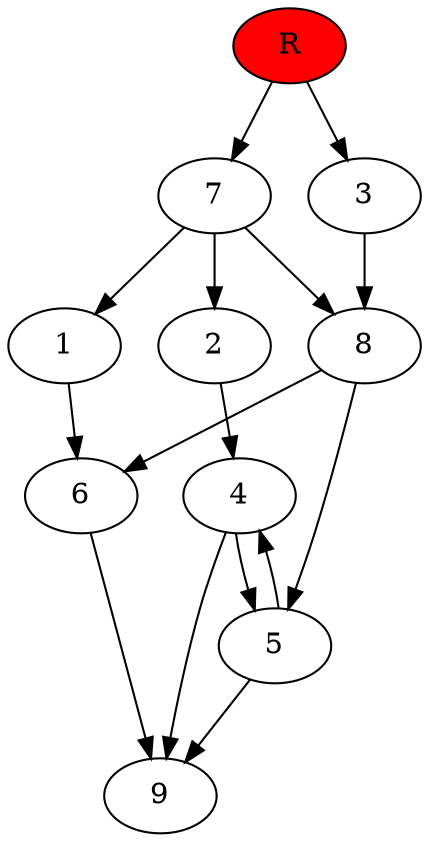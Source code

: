 digraph prb6880 {
	1
	2
	3
	4
	5
	6
	7
	8
	R [fillcolor="#ff0000" style=filled]
	1 -> 6
	2 -> 4
	3 -> 8
	4 -> 5
	4 -> 9
	5 -> 4
	5 -> 9
	6 -> 9
	7 -> 1
	7 -> 2
	7 -> 8
	8 -> 5
	8 -> 6
	R -> 3
	R -> 7
}
